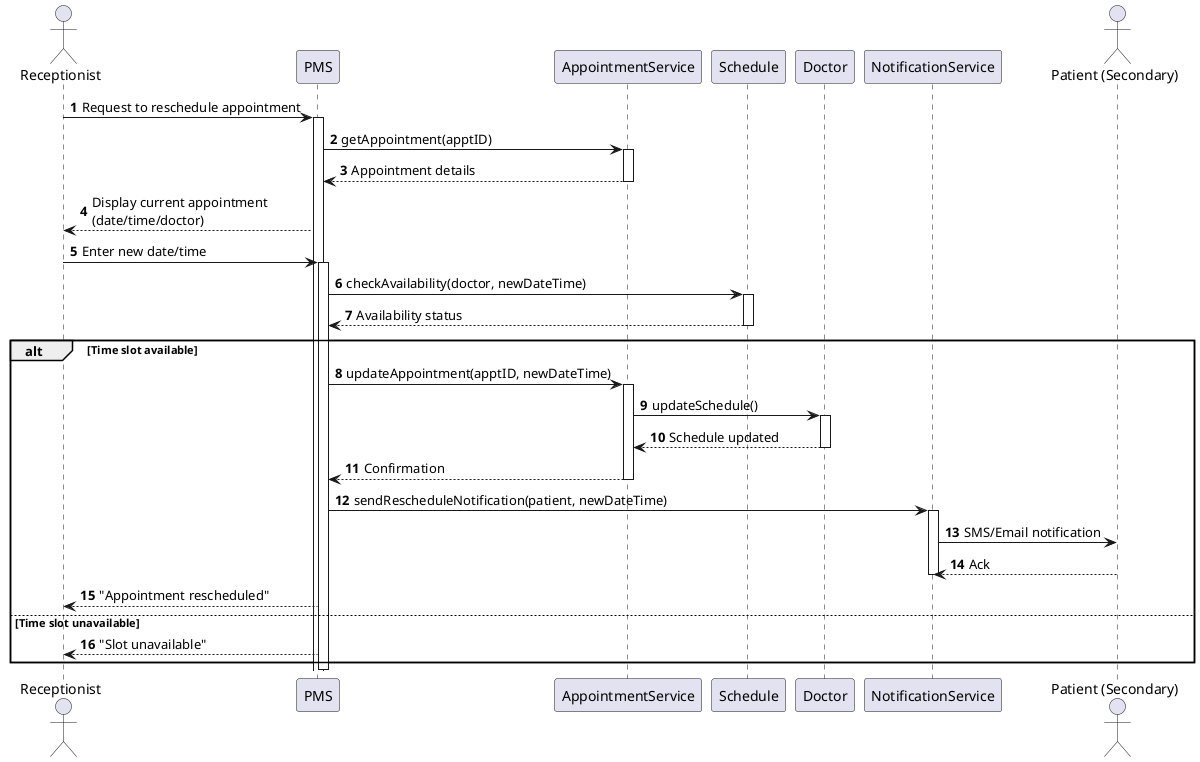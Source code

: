 @startuml RescheduleAppointmentSequence

actor Receptionist
participant "PMS" as System
participant "AppointmentService"
participant "Schedule"
participant "Doctor"
participant "NotificationService"
actor Patient as "Patient (Secondary)"

autonumber

Receptionist -> System: Request to reschedule appointment
activate System

System -> AppointmentService: getAppointment(apptID)
activate AppointmentService

AppointmentService --> System: Appointment details
deactivate AppointmentService

System --> Receptionist: Display current appointment\n(date/time/doctor)

Receptionist -> System: Enter new date/time
activate System

System -> Schedule: checkAvailability(doctor, newDateTime)
activate Schedule

Schedule --> System: Availability status
deactivate Schedule

alt Time slot available
    System -> AppointmentService: updateAppointment(apptID, newDateTime)
    activate AppointmentService
    
    AppointmentService -> Doctor: updateSchedule()
    activate Doctor
    Doctor --> AppointmentService: Schedule updated
    deactivate Doctor
    
    AppointmentService --> System: Confirmation
    deactivate AppointmentService
    
    System -> NotificationService: sendRescheduleNotification(patient, newDateTime)
    activate NotificationService
    NotificationService -> Patient: SMS/Email notification
    Patient --> NotificationService: Ack
    deactivate NotificationService
    
    System --> Receptionist: "Appointment rescheduled"
else Time slot unavailable
    System --> Receptionist: "Slot unavailable"
end

deactivate System

@enduml